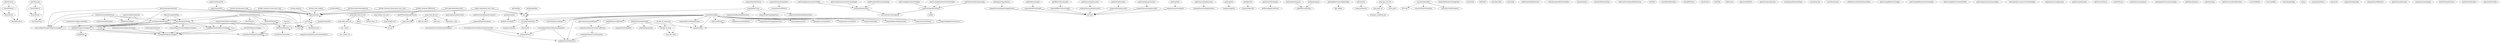 /* Created by mdot for Matlab */
digraph m2html {
  draw2DLens -> draw2DSurface;
  draw2DMirror -> draw2DLens;
  draw3DLens -> draw3DSurface;
  draw3DMirror -> draw3DLens;
  addObjectToAODObjectCatalogue -> addObjectToAODObjectCatalogue;
  addObjectToAODObjectCatalogue -> isValidAODObjectCatalogue;
  clearAODObjectCatalogue -> createNewAODObjectCatalogue;
  clearAODObjectCatalogue -> isValidAODObjectCatalogue;
  createNewAODObjectCatalogue -> createNewAODObjectCatalogue;
  extractObjectFromAODObjectCatalogue -> isValidAODObjectCatalogue;
  getAllAODObjectCatalogues -> createNewAODObjectCatalogue;
  getAllAODObjectCatalogues -> getAllFiles;
  getAllAODObjectCatalogues -> isValidAODObjectCatalogue;
  getAllFiles -> getAllFiles;
  mergeTwoAODObjectCatalogues -> addObjectToAODObjectCatalogue;
  mergeTwoAODObjectCatalogues -> createNewAODObjectCatalogue;
  mergeTwoAODObjectCatalogues -> isValidAODObjectCatalogue;
  objectDataInputDialog -> coatingDataInputDialog;
  objectDataInputDialog -> glassDataInputDialog;
  removeObjectFromAODObjectCatalogue -> isValidAODObjectCatalogue;
  AODChildWindow -> AODChildWindow;
  AODChildWindow -> AODParentWindow;
  btnOkCallback -> extractObjectFromAODObjectCatalogue;
  btnOkCallback -> Ray;
  AODParentWindow -> AODParentWindow;
  AODParentWindow -> resetParentParameters;
  InitializeMenuAndToolbarItems -> addObjectToAODObjectCatalogue;
  InitializeMenuAndToolbarItems -> createNewAODObjectCatalogue;
  InitializeMenuAndToolbarItems -> AODChildWindow;
  InitializeMenuAndToolbarItems -> Glass;
  InitializeMenuAndToolbarItems -> coatingDataInputDialog;
  InitializeMenuAndToolbarItems -> aboutWindow;
  InitializeMenuAndToolbarItems -> glassDataInputDialog;
  InitializeSurfaceEditorPanel -> extractObjectFromAODObjectCatalogue;
  InitializeSurfaceEditorPanel -> resetSurfaceEditorPanel;
  InitializeSurfaceEditorPanel -> coatingDataInputDialog;
  InitializeSurfaceEditorPanel -> glassDataInputDialog;
  InitializeSurfaceEditorPanel -> isValidGeneralInput;
  InitializeSystemConfigurationPanel -> isValidAODObjectCatalogue;
  computeFastSemidiameters -> computeNormOfMatrix;
  getCurrentOpticalSystem -> extractObjectFromAODObjectCatalogue;
  getCurrentOpticalSystem -> Coating;
  getCurrentOpticalSystem -> Glass;
  getCurrentOpticalSystem -> OpticalSystem;
  openFromZemaxFile -> importZemaxFile;
  openSavedOpticalSystem -> getAllAODObjectCatalogues;
  openSavedOpticalSystem -> isValidGeneralInput;
  resetSystemConfigurationPanel -> getAllAODObjectCatalogues;
  validateOpticalSystem -> isValidAODObjectCatalogue;
  Coating -> Coating;
  getReflectionCoefficients -> computeMultilayerFresnelsCoefficients;
  getTransmissionCoefficients -> computeMultilayerFresnelsCoefficients;
  plotCoatingDiattenuationVsAngle -> computeDiattenuation;
  plotCoatingDiattenuationVsWavelength -> computeDiattenuation;
  plotCoatingRetardanceVsAngle -> computeProperRetardance;
  plotCoatingRetardanceVsWavelength -> computeProperRetardance;
  Glass -> Glass;
  getAbbeNumber -> getRefractiveIndex;
  OpticalSystem -> OpticalSystem;
  OpticalSystem -> Surface;
  computeRayPathMatrix -> multipleRayTracer;
  displaySurfaceData -> Glass;
  getAngularMagnification -> computeParaxialAngularMagnification;
  getBackFocalLength -> computeBackFocalLength;
  getCheifRay -> Ray;
  getEffectiveFocalLength -> computeEffectiveFocalLength;
  getEntrancePupilDiameter -> computeEntrancePupilDiameter;
  getEntrancePupilLocation -> computeEntrancePupilLocation;
  getExitPupilLocation -> computeExitPupilLocation;
  getImageNA -> computeImageNA;
  getMariginalRay -> Ray;
  getObjectNA -> computeObjectNA;
  getParaxialImageLocation -> computeParaxialImageLocation;
  getPrimaryWavelength -> getWavelengthUnitFactor;
  getStopIndex -> computeSystemStopIndex;
  multipleRayTracer -> computeInitialRayBundleDirections;
  multipleRayTracer -> computeInitialRayBundlePositions;
  multipleRayTracer -> computePupilSamplingPoints;
  multipleRayTracer -> Ray;
  plot2DLayout -> draw2DLens;
  plot2DLayout -> draw2DMirror;
  plot2DLayout -> draw2DSurface;
  plot3DLayout -> draw3DLens;
  plot3DLayout -> draw3DMirror;
  plot3DLayout -> draw3DSurface;
  plotFFTPointSpreadFunction -> prop_fraun_fft;
  plotFootprintDiagram -> globalToLocalPosition;
  plotPupilPolarizationEllipseMap -> plot_ellipse;
  plotSpotDiagram -> globalToLocalPosition;
  plotWavefrontAtExitPupil -> plotPupilApodization;
  plotWavefrontAtExitPupil -> zernike_fit_irreg;
  plotWavefrontAtExitPupil -> compute3dDot;
  plotWavefrontAtExitPupil -> computeWavefrontRMS;
  plotWavefrontDiattenuationMap -> computeDiattenuation;
  plotWavefrontRetardanceMap -> computeProperRetardance;
  tracePolarizedRay -> getReflectionCoefficients;
  tracePolarizedRay -> getTransmissionCoefficients;
  tracePolarizedRay -> getRefractiveIndex;
  tracePolarizedRay -> RayTraceResult;
  tracePolarizedRay -> compute3dDot;
  tracePolarizedRay -> multiplySliced3DMatrices;
  tracePolarizedRay -> computeAccumulatedPhase;
  tracePolarizedRay -> computePhasePropagationFactors;
  tracePolarizedRay -> convertJVToPolVector;
  tracePolarizedRay -> convertJonesMatrixToPolarizationMatrix;
  tracePolarizedRay -> normalizeJonesVector;
  tracePolarizedRay -> computeAngleBetweenVectors;
  tracePolarizedRay -> globalToLocalCoordinate;
  tracePolarizedRay -> computeIntersectionPoint;
  tracePolarizedRay -> computePathLength;
  tracePolarizedRay -> computeReflectedRayDirection;
  tracePolarizedRay -> computeRefractedRayDirection;
  tracePolarizedRay -> computeSurfaceNormal;
  tracePolarizedRay -> localToGlobalCoordinate;
  RayTraceResult -> RayTraceResult;
  getIntensity -> computeIntensity;
  getPolarizationEllipseParameters -> computeEllipseParameters;
  Ray -> Ray;
  Ray -> convertJVToPolVector;
  Surface -> Coating;
  Surface -> Glass;
  Surface -> Surface;
  Surface -> TiltAndDecenter;
  TiltAndDecenter -> computeCoordinateTransformationMatrix;
  coatingDataInputDialog -> addObjectToAODObjectCatalogue;
  coatingDataInputDialog -> extractObjectFromAODObjectCatalogue;
  coatingDataInputDialog -> getAllAODObjectCatalogues;
  coatingDataInputDialog -> removeObjectFromAODObjectCatalogue;
  coatingDataInputDialog -> Coating;
  prop_farfield_vect -> czt_2d;
  prop_farfield_vect_test -> prop_farfield_vect;
  prop_fraun_fft -> czt_2d;
  prop_fraun_fft_test -> prop_fraun_fft;
  prop_fraun_fft_test -> field_2D_aniso;
  prop_fraun_fft_test -> grid_new;
  prop_fraun_fft_test -> supergauss_amp;
  prop_field_abcd_2d -> curv_radius;
  prop_field_abcd_2d -> czt_2d;
  prop_field_abcd_2d_test -> ABCD;
  prop_field_abcd_2d_test -> prop_field_abcd_2d;
  prop_field_abcd_2d_test -> thresh_diam_1d;
  prop_bpm_2d -> boundary_condition_2d;
  prop_bpm_2d_test -> prop_bpm_2d;
  prop_bpm_2d_test -> matrix_plot;
  zernike_fit_irreg -> zern_fun_irreg;
  zernike_fit_irreg_test -> zern_fun_irreg;
  zernike_fit_irreg_test -> zernike_fit_irreg;
  curv_radius -> curv_radius_1d;
  StartUp -> AODParentWindow;
  glassDataInputDialog -> addObjectToAODObjectCatalogue;
  glassDataInputDialog -> extractObjectFromAODObjectCatalogue;
  glassDataInputDialog -> getAllAODObjectCatalogues;
  glassDataInputDialog -> removeObjectFromAODObjectCatalogue;
  glassDataInputDialog -> Glass;
  importZemaxFile -> Glass;
  importZemaxFile -> OpticalSystem;
  directionSP -> compute3dCross;
  traceMeridionalRay -> QUTrace;
  traceMeridionalRay -> convertPDToQUParameter;
  traceMeridionalRay -> convertQUToPDParameter;
  computeBackFocalLength -> yniTrace;
  computeEffectiveFocalLength -> yniTrace;
  computeEntrancePupilLocation -> yniTrace;
  computeExitPupilLocation -> yniTrace;
  computeParaxialAngularMagnification -> yniTrace;
  computeParaxialImageLocation -> yniTrace;
  computeSystemStopIndex -> yniTrace;
  computeDiattenuation -> extractNoneUnityDiagonal;
  computeEllipseParameters -> convertJonesVectorToPolarizationEllipse;
  computeMultilayerFresnelsCoefficients -> computeMultilayerTransfermatrix;
  computeMultilayerTransfermatrix -> multiplySliced3DMatrices;
  computeProperRetardance -> extractNoneUnityDiagonal;
  computeProperRetardance -> poldec;
  convertJVToPolVector -> changeCoordinate;
  convertJVToPolVector -> directionSP;
  convertJonesMatrixToPolarizationMatrix -> compute3dCross;
  convertJonesMatrixToPolarizationMatrix -> multiplySliced3DMatrices;
  convertJonesVectorToPolarizationVectorNew -> compute3dCross;
  convertJonesVectorToPolarizationVectorNew -> multiplySliced3DMatrices;
  computeAngleBetweenVectors -> compute3dDot;
  computeRefractedRayDirection -> compute3dDot;
  Bundle_Oriented_Diffraction -> OpticalSystem;
  Bundle_Oriented_Diffraction -> plotFFTPointSpreadFunction;
  Bundle_Oriented_Polarization_Ray_Trace -> OpticalSystem;
  Bundle_Oriented_Scalar_Ray_Trace -> OpticalSystem;
  Coating_Analysis -> OpticalSystem;
  Single_Polarization_Ray_Trace -> OpticalSystem;
  Single_Polarization_Ray_Trace -> getPolarizationEllipseParameters;
  Single_Polarization_Ray_Trace -> Ray;
  System_Data_Display -> OpticalSystem;
  System_Diattenuation_Map -> OpticalSystem;
  TestVectorizedCodeSingleLens -> OpticalSystem;
  testLongitudinalAberration -> OpticalSystem;
  testLongitudinalAberration -> plotLongitudinalAberration;

  computeInitialRayBundleDirections [URL="AODParentDir/Analysis_Module/Scalar_Ray_Trace_Analysis/computeInitialRayBundleDirections.html"];
  computeInitialRayBundlePositions [URL="AODParentDir/Analysis_Module/Scalar_Ray_Trace_Analysis/computeInitialRayBundlePositions.html"];
  computePupilSamplingPoints [URL="AODParentDir/Analysis_Module/Scalar_Ray_Trace_Analysis/computePupilSamplingPoints.html"];
  draw2DLens [URL="AODParentDir/Analysis_Module/System_Layout/system_2D_layout_v3.0/draw2DLens.html"];
  draw2DMirror [URL="AODParentDir/Analysis_Module/System_Layout/system_2D_layout_v3.0/draw2DMirror.html"];
  draw2DSurface [URL="AODParentDir/Analysis_Module/System_Layout/system_2D_layout_v3.0/draw2DSurface.html"];
  draw3DLens [URL="AODParentDir/Analysis_Module/System_Layout/system_3D_layout_v2.0/draw3DLens.html"];
  draw3DMirror [URL="AODParentDir/Analysis_Module/System_Layout/system_3D_layout_v2.0/draw3DMirror.html"];
  draw3DSurface [URL="AODParentDir/Analysis_Module/System_Layout/system_3D_layout_v2.0/draw3DSurface.html"];
  addObjectToAODObjectCatalogue [URL="AODParentDir/Catalogue_Module/addObjectToAODObjectCatalogue.html"];
  clearAODObjectCatalogue [URL="AODParentDir/Catalogue_Module/clearAODObjectCatalogue.html"];
  createNewAODObjectCatalogue [URL="AODParentDir/Catalogue_Module/createNewAODObjectCatalogue.html"];
  extractObjectFromAODObjectCatalogue [URL="AODParentDir/Catalogue_Module/extractObjectFromAODObjectCatalogue.html"];
  getAllAODObjectCatalogues [URL="AODParentDir/Catalogue_Module/getAllAODObjectCatalogues.html"];
  getAllFiles [URL="AODParentDir/Catalogue_Module/getAllFiles.html"];
  isValidAODObjectCatalogue [URL="AODParentDir/Catalogue_Module/isValidAODObjectCatalogue.html"];
  mergeTwoAODObjectCatalogues [URL="AODParentDir/Catalogue_Module/mergeTwoAODObjectCatalogues.html"];
  objectDataInputDialog [URL="AODParentDir/Catalogue_Module/objectDataInputDialog.html"];
  removeObjectFromAODObjectCatalogue [URL="AODParentDir/Catalogue_Module/removeObjectFromAODObjectCatalogue.html"];
  AODChildWindow [URL="AODParentDir/Class_Definition/@AODChildWindow/AODChildWindow.html"];
  BuildChildWindowSettingPanel [URL="AODParentDir/Class_Definition/@AODChildWindow/BuildChildWindowSettingPanel.html"];
  btnOkCallback [URL="AODParentDir/Class_Definition/@AODChildWindow/btnOkCallback.html"];
  closeChild [URL="AODParentDir/Class_Definition/@AODChildWindow/closeChild.html"];
  hideChild [URL="AODParentDir/Class_Definition/@AODChildWindow/hideChild.html"];
  selectMainTab [URL="AODParentDir/Class_Definition/@AODChildWindow/selectMainTab.html"];
  showChild [URL="AODParentDir/Class_Definition/@AODChildWindow/showChild.html"];
  AODParentWindow [URL="AODParentDir/Class_Definition/@AODParentWindow/AODParentWindow.html"];
  AddToOpenedWindowsList [URL="AODParentDir/Class_Definition/@AODParentWindow/AddToOpenedWindowsList.html"];
  InitializeMenuAndToolbarItems [URL="AODParentDir/Class_Definition/@AODParentWindow/InitializeMenuAndToolbarItems.html"];
  InitializeOpenedWindowsPanel [URL="AODParentDir/Class_Definition/@AODParentWindow/InitializeOpenedWindowsPanel.html"];
  InitializePanels [URL="AODParentDir/Class_Definition/@AODParentWindow/InitializePanels.html"];
  InitializeSurfaceEditorPanel [URL="AODParentDir/Class_Definition/@AODParentWindow/InitializeSurfaceEditorPanel.html"];
  InitializeSystemConfigurationPanel [URL="AODParentDir/Class_Definition/@AODParentWindow/InitializeSystemConfigurationPanel.html"];
  InitializeWelcomePanel [URL="AODParentDir/Class_Definition/@AODParentWindow/InitializeWelcomePanel.html"];
  RemoveFromOpenedWindowsList [URL="AODParentDir/Class_Definition/@AODParentWindow/RemoveFromOpenedWindowsList.html"];
  addChild [URL="AODParentDir/Class_Definition/@AODParentWindow/addChild.html"];
  closeAllChildWindows [URL="AODParentDir/Class_Definition/@AODParentWindow/closeAllChildWindows.html"];
  closeAllWindows [URL="AODParentDir/Class_Definition/@AODParentWindow/closeAllWindows.html"];
  closeChild [URL="AODParentDir/Class_Definition/@AODParentWindow/closeChild.html"];
  closeParent [URL="AODParentDir/Class_Definition/@AODParentWindow/closeParent.html"];
  computeFastSemidiameters [URL="AODParentDir/Class_Definition/@AODParentWindow/computeFastSemidiameters.html"];
  findChild [URL="AODParentDir/Class_Definition/@AODParentWindow/findChild.html"];
  getCurrentOpticalSystem [URL="AODParentDir/Class_Definition/@AODParentWindow/getCurrentOpticalSystem.html"];
  hideChild [URL="AODParentDir/Class_Definition/@AODParentWindow/hideChild.html"];
  hideParent [URL="AODParentDir/Class_Definition/@AODParentWindow/hideParent.html"];
  openFromMATFile [URL="AODParentDir/Class_Definition/@AODParentWindow/openFromMATFile.html"];
  openFromZemaxFile [URL="AODParentDir/Class_Definition/@AODParentWindow/openFromZemaxFile.html"];
  openNewOpticalSystem [URL="AODParentDir/Class_Definition/@AODParentWindow/openNewOpticalSystem.html"];
  openSavedOpticalSystem [URL="AODParentDir/Class_Definition/@AODParentWindow/openSavedOpticalSystem.html"];
  resetOpenedWindowsPanel [URL="AODParentDir/Class_Definition/@AODParentWindow/resetOpenedWindowsPanel.html"];
  resetParentParameters [URL="AODParentDir/Class_Definition/@AODParentWindow/resetParentParameters.html"];
  resetSurfaceEditorPanel [URL="AODParentDir/Class_Definition/@AODParentWindow/resetSurfaceEditorPanel.html"];
  resetSystemConfigurationPanel [URL="AODParentDir/Class_Definition/@AODParentWindow/resetSystemConfigurationPanel.html"];
  saveMySystem [URL="AODParentDir/Class_Definition/@AODParentWindow/saveMySystem.html"];
  saveMySystemAs [URL="AODParentDir/Class_Definition/@AODParentWindow/saveMySystemAs.html"];
  selectMainTab [URL="AODParentDir/Class_Definition/@AODParentWindow/selectMainTab.html"];
  showChild [URL="AODParentDir/Class_Definition/@AODParentWindow/showChild.html"];
  validateOpticalSystem [URL="AODParentDir/Class_Definition/@AODParentWindow/validateOpticalSystem.html"];
  Coating [URL="AODParentDir/Class_Definition/@Coating/Coating.html"];
  getReflectionCoefficients [URL="AODParentDir/Class_Definition/@Coating/getReflectionCoefficients.html"];
  getRefractiveIndexThicknessTable [URL="AODParentDir/Class_Definition/@Coating/getRefractiveIndexThicknessTable.html"];
  getTransmissionCoefficients [URL="AODParentDir/Class_Definition/@Coating/getTransmissionCoefficients.html"];
  plotCoatingDiattenuationVsAngle [URL="AODParentDir/Class_Definition/@Coating/plotCoatingDiattenuationVsAngle.html"];
  plotCoatingDiattenuationVsWavelength [URL="AODParentDir/Class_Definition/@Coating/plotCoatingDiattenuationVsWavelength.html"];
  plotCoatingReflectionVsAngle [URL="AODParentDir/Class_Definition/@Coating/plotCoatingReflectionVsAngle.html"];
  plotCoatingReflectionVsWavelength [URL="AODParentDir/Class_Definition/@Coating/plotCoatingReflectionVsWavelength.html"];
  plotCoatingRefractiveIndexProfile [URL="AODParentDir/Class_Definition/@Coating/plotCoatingRefractiveIndexProfile.html"];
  plotCoatingRetardanceVsAngle [URL="AODParentDir/Class_Definition/@Coating/plotCoatingRetardanceVsAngle.html"];
  plotCoatingRetardanceVsWavelength [URL="AODParentDir/Class_Definition/@Coating/plotCoatingRetardanceVsWavelength.html"];
  plotCoatingTransmissionVsAngle [URL="AODParentDir/Class_Definition/@Coating/plotCoatingTransmissionVsAngle.html"];
  plotCoatingTransmissionVsWavelength [URL="AODParentDir/Class_Definition/@Coating/plotCoatingTransmissionVsWavelength.html"];
  Glass [URL="AODParentDir/Class_Definition/@Glass/Glass.html"];
  getAbbeNumber [URL="AODParentDir/Class_Definition/@Glass/getAbbeNumber.html"];
  getRefractiveIndex [URL="AODParentDir/Class_Definition/@Glass/getRefractiveIndex.html"];
  OpticalSystem [URL="AODParentDir/Class_Definition/@OpticalSystem/OpticalSystem.html"];
  computeRayPathMatrix [URL="AODParentDir/Class_Definition/@OpticalSystem/computeRayPathMatrix.html"];
  displaySurfaceData [URL="AODParentDir/Class_Definition/@OpticalSystem/displaySurfaceData.html"];
  displaySystemConfiguration [URL="AODParentDir/Class_Definition/@OpticalSystem/displaySystemConfiguration.html"];
  getAngularMagnification [URL="AODParentDir/Class_Definition/@OpticalSystem/getAngularMagnification.html"];
  getBackFocalLength [URL="AODParentDir/Class_Definition/@OpticalSystem/getBackFocalLength.html"];
  getCheifRay [URL="AODParentDir/Class_Definition/@OpticalSystem/getCheifRay.html"];
  getEffectiveFocalLength [URL="AODParentDir/Class_Definition/@OpticalSystem/getEffectiveFocalLength.html"];
  getEntrancePupilDiameter [URL="AODParentDir/Class_Definition/@OpticalSystem/getEntrancePupilDiameter.html"];
  getEntrancePupilLocation [URL="AODParentDir/Class_Definition/@OpticalSystem/getEntrancePupilLocation.html"];
  getExitPupilDiameter [URL="AODParentDir/Class_Definition/@OpticalSystem/getExitPupilDiameter.html"];
  getExitPupilLocation [URL="AODParentDir/Class_Definition/@OpticalSystem/getExitPupilLocation.html"];
  getImageNA [URL="AODParentDir/Class_Definition/@OpticalSystem/getImageNA.html"];
  getLensUnitFactor [URL="AODParentDir/Class_Definition/@OpticalSystem/getLensUnitFactor.html"];
  getMariginalRay [URL="AODParentDir/Class_Definition/@OpticalSystem/getMariginalRay.html"];
  getObjectNA [URL="AODParentDir/Class_Definition/@OpticalSystem/getObjectNA.html"];
  getParaxialImageLocation [URL="AODParentDir/Class_Definition/@OpticalSystem/getParaxialImageLocation.html"];
  getPrimaryWavelength [URL="AODParentDir/Class_Definition/@OpticalSystem/getPrimaryWavelength.html"];
  getStopIndex [URL="AODParentDir/Class_Definition/@OpticalSystem/getStopIndex.html"];
  getTotalTrack [URL="AODParentDir/Class_Definition/@OpticalSystem/getTotalTrack.html"];
  getWavelengthUnitFactor [URL="AODParentDir/Class_Definition/@OpticalSystem/getWavelengthUnitFactor.html"];
  multipleRayTracer [URL="AODParentDir/Class_Definition/@OpticalSystem/multipleRayTracer.html"];
  performParaxialAnalysis [URL="AODParentDir/Class_Definition/@OpticalSystem/performParaxialAnalysis.html"];
  plot2DLayout [URL="AODParentDir/Class_Definition/@OpticalSystem/plot2DLayout.html"];
  plot3DLayout [URL="AODParentDir/Class_Definition/@OpticalSystem/plot3DLayout.html"];
  plotAmplitudeTransmissionMap [URL="AODParentDir/Class_Definition/@OpticalSystem/plotAmplitudeTransmissionMap.html"];
  plotDelanoDiagram [URL="AODParentDir/Class_Definition/@OpticalSystem/plotDelanoDiagram.html"];
  plotFFTPointSpreadFunction [URL="AODParentDir/Class_Definition/@OpticalSystem/plotFFTPointSpreadFunction.html"];
  plotFootprintDiagram [URL="AODParentDir/Class_Definition/@OpticalSystem/plotFootprintDiagram.html"];
  plotPhaseMap [URL="AODParentDir/Class_Definition/@OpticalSystem/plotPhaseMap.html"];
  plotPupilApodization [URL="AODParentDir/Class_Definition/@OpticalSystem/plotPupilApodization.html"];
  plotPupilPolarizationEllipseMap [URL="AODParentDir/Class_Definition/@OpticalSystem/plotPupilPolarizationEllipseMap.html"];
  plotSpotDiagram [URL="AODParentDir/Class_Definition/@OpticalSystem/plotSpotDiagram.html"];
  plotTransverseRayAberration [URL="AODParentDir/Class_Definition/@OpticalSystem/plotTransverseRayAberration.html"];
  plotWavefrontAtExitPupil [URL="AODParentDir/Class_Definition/@OpticalSystem/plotWavefrontAtExitPupil.html"];
  plotWavefrontDiattenuationMap [URL="AODParentDir/Class_Definition/@OpticalSystem/plotWavefrontDiattenuationMap.html"];
  plotWavefrontRetardanceMap [URL="AODParentDir/Class_Definition/@OpticalSystem/plotWavefrontRetardanceMap.html"];
  saveToMATFile [URL="AODParentDir/Class_Definition/@OpticalSystem/saveToMATFile.html"];
  traceCheifRay [URL="AODParentDir/Class_Definition/@OpticalSystem/traceCheifRay.html"];
  traceMariginalRay [URL="AODParentDir/Class_Definition/@OpticalSystem/traceMariginalRay.html"];
  tracePolarizedRay [URL="AODParentDir/Class_Definition/@OpticalSystem/tracePolarizedRay.html"];
  RayTraceResult [URL="AODParentDir/Class_Definition/@RayTraceResult/RayTraceResult.html"];
  getIntensity [URL="AODParentDir/Class_Definition/@RayTraceResult/getIntensity.html"];
  getPolarizationEllipseParameters [URL="AODParentDir/Class_Definition/@RayTraceResult/getPolarizationEllipseParameters.html"];
  Ray [URL="AODParentDir/Class_Definition/@Ray/Ray.html"];
  Surface [URL="AODParentDir/Class_Definition/@Surface/Surface.html"];
  TiltAndDecenter [URL="AODParentDir/Class_Definition/@Surface/TiltAndDecenter.html"];
  coatingDataInputDialog [URL="AODParentDir/Coating_Catalogue_Module/coatingDataInputDialog.html"];
  optsys [URL="AODParentDir/Command_Window_Functions/optsys.html"];
  ABCD [URL="AODParentDir/Diffraction_Module/Existing_Propagators/ABCD.html"];
  prop_farfield_vect [URL="AODParentDir/Diffraction_Module/Existing_Propagators/Debye_Vectorial_Far_Field/prop_farfield_vect.html"];
  prop_farfield_vect_test [URL="AODParentDir/Diffraction_Module/Existing_Propagators/Debye_Vectorial_Far_Field/prop_farfield_vect_test.html"];
  prop_fraun_fft [URL="AODParentDir/Diffraction_Module/Existing_Propagators/Fraunhofer_Scalar/prop_fraun_fft.html"];
  prop_fraun_fft_test [URL="AODParentDir/Diffraction_Module/Existing_Propagators/Fraunhofer_Scalar/prop_fraun_fft_test.html"];
  prop_field_abcd_2d [URL="AODParentDir/Diffraction_Module/Existing_Propagators/Fresnel_Paraxial/prop_field_abcd_2d.html"];
  prop_field_abcd_2d_test [URL="AODParentDir/Diffraction_Module/Existing_Propagators/Fresnel_Paraxial/prop_field_abcd_2d_test.html"];
  prop_bpm_2d [URL="AODParentDir/Diffraction_Module/Existing_Propagators/Split_Z_Beam_Propagation/prop_bpm_2d.html"];
  prop_bpm_2d_test [URL="AODParentDir/Diffraction_Module/Existing_Propagators/Split_Z_Beam_Propagation/prop_bpm_2d_test.html"];
  zern_fun_irreg [URL="AODParentDir/Diffraction_Module/Existing_Propagators/Zernike_Expansion/zern_fun_irreg.html"];
  zernike_fit_irreg [URL="AODParentDir/Diffraction_Module/Existing_Propagators/Zernike_Expansion/zernike_fit_irreg.html"];
  zernike_fit_irreg_test [URL="AODParentDir/Diffraction_Module/Existing_Propagators/Zernike_Expansion/zernike_fit_irreg_test.html"];
  boundary_condition_2d [URL="AODParentDir/Diffraction_Module/Existing_Propagators/boundary_condition_2d.html"];
  curv_radius [URL="AODParentDir/Diffraction_Module/Existing_Propagators/curv_radius.html"];
  curv_radius_1d [URL="AODParentDir/Diffraction_Module/Existing_Propagators/curv_radius_1d.html"];
  czt_2d [URL="AODParentDir/Diffraction_Module/Existing_Propagators/czt_2d.html"];
  field_2D_aniso [URL="AODParentDir/Diffraction_Module/Existing_Propagators/field_2D_aniso.html"];
  grid_new [URL="AODParentDir/Diffraction_Module/Existing_Propagators/grid_new.html"];
  matrix_plot [URL="AODParentDir/Diffraction_Module/Existing_Propagators/matrix_plot.html"];
  supergauss_amp [URL="AODParentDir/Diffraction_Module/Existing_Propagators/supergauss_amp.html"];
  thresh_diam_1d [URL="AODParentDir/Diffraction_Module/Existing_Propagators/thresh_diam_1d.html"];
  aboutWindow [URL="AODParentDir/Documentation_Module/aboutWindow.html"];
  StartUp [URL="AODParentDir/GUI_Start_Up/StartUp.html"];
  glassDataInputDialog [URL="AODParentDir/Glass_Catalogue_Module/glassDataInputDialog.html"];
  importZemaxFile [URL="AODParentDir/Import_Export_Module/importZemaxFile.html"];
  changeCoordinate [URL="AODParentDir/Mathematical_Functions/changeCoordinate.html"];
  compute3dCross [URL="AODParentDir/Mathematical_Functions/compute3dCross.html"];
  compute3dDot [URL="AODParentDir/Mathematical_Functions/compute3dDot.html"];
  computeCoordinateTransformationMatrix [URL="AODParentDir/Mathematical_Functions/computeCoordinateTransformationMatrix.html"];
  computeNormOfMatrix [URL="AODParentDir/Mathematical_Functions/computeNormOfMatrix.html"];
  computeWavefrontRMS [URL="AODParentDir/Mathematical_Functions/computeWavefrontRMS.html"];
  directionSP [URL="AODParentDir/Mathematical_Functions/directionSP.html"];
  extractNoneUnityDiagonal [URL="AODParentDir/Mathematical_Functions/extractNoneUnityDiagonal.html"];
  multiplySliced3DMatrices [URL="AODParentDir/Mathematical_Functions/multiplySliced3DMatrices.html"];
  normalize2DMatrix [URL="AODParentDir/Mathematical_Functions/normalize2DMatrix.html"];
  plotCircle [URL="AODParentDir/Mathematical_Functions/plotCircle.html"];
  plot_ellipse [URL="AODParentDir/Mathematical_Functions/plot_ellipse.html"];
  poldec [URL="AODParentDir/Mathematical_Functions/poldec.html"];
  QUTrace [URL="AODParentDir/Meridional_Optics_Module/QUTrace.html"];
  convertPDToQUParameter [URL="AODParentDir/Meridional_Optics_Module/convertPDToQUParameter.html"];
  convertQUToPDParameter [URL="AODParentDir/Meridional_Optics_Module/convertQUToPDParameter.html"];
  traceMeridionalRay [URL="AODParentDir/Meridional_Optics_Module/traceMeridionalRay.html"];
  computeBackFocalLength [URL="AODParentDir/Paraxial_Optics_Module/computeBackFocalLength.html"];
  computeEffectiveFocalLength [URL="AODParentDir/Paraxial_Optics_Module/computeEffectiveFocalLength.html"];
  computeEntrancePupilDiameter [URL="AODParentDir/Paraxial_Optics_Module/computeEntrancePupilDiameter.html"];
  computeEntrancePupilLocation [URL="AODParentDir/Paraxial_Optics_Module/computeEntrancePupilLocation.html"];
  computeExitPupilLocation [URL="AODParentDir/Paraxial_Optics_Module/computeExitPupilLocation.html"];
  computeImageNA [URL="AODParentDir/Paraxial_Optics_Module/computeImageNA.html"];
  computeObjectNA [URL="AODParentDir/Paraxial_Optics_Module/computeObjectNA.html"];
  computeParaxialAngularMagnification [URL="AODParentDir/Paraxial_Optics_Module/computeParaxialAngularMagnification.html"];
  computeParaxialImageLocation [URL="AODParentDir/Paraxial_Optics_Module/computeParaxialImageLocation.html"];
  computeSystemStopIndex [URL="AODParentDir/Paraxial_Optics_Module/computeSystemStopIndex.html"];
  yniTrace [URL="AODParentDir/Paraxial_Optics_Module/yniTrace.html"];
  computeAccumulatedPhase [URL="AODParentDir/Polarization_Ray_Tracing_Module/computeAccumulatedPhase.html"];
  computeDiattenuation [URL="AODParentDir/Polarization_Ray_Tracing_Module/computeDiattenuation.html"];
  computeEllipseParameters [URL="AODParentDir/Polarization_Ray_Tracing_Module/computeEllipseParameters.html"];
  computeExitRayAngle [URL="AODParentDir/Polarization_Ray_Tracing_Module/computeExitRayAngle.html"];
  computeIntensity [URL="AODParentDir/Polarization_Ray_Tracing_Module/computeIntensity.html"];
  computeMultilayerFresnelsCoefficients [URL="AODParentDir/Polarization_Ray_Tracing_Module/computeMultilayerFresnelsCoefficients.html"];
  computeMultilayerTransfermatrix [URL="AODParentDir/Polarization_Ray_Tracing_Module/computeMultilayerTransfermatrix.html"];
  computePhaseDifference [URL="AODParentDir/Polarization_Ray_Tracing_Module/computePhaseDifference.html"];
  computePhasePropagationFactors [URL="AODParentDir/Polarization_Ray_Tracing_Module/computePhasePropagationFactors.html"];
  computeProperRetardance [URL="AODParentDir/Polarization_Ray_Tracing_Module/computeProperRetardance.html"];
  convertJVToPolVector [URL="AODParentDir/Polarization_Ray_Tracing_Module/convertJVToPolVector.html"];
  convertJonesMatrixToPolarizationMatrix [URL="AODParentDir/Polarization_Ray_Tracing_Module/convertJonesMatrixToPolarizationMatrix.html"];
  convertJonesVectorToPolarizationEllipse [URL="AODParentDir/Polarization_Ray_Tracing_Module/convertJonesVectorToPolarizationEllipse.html"];
  convertJonesVectorToPolarizationVectorNew [URL="AODParentDir/Polarization_Ray_Tracing_Module/convertJonesVectorToPolarizationVectorNew.html"];
  normalizeJonesVector [URL="AODParentDir/Polarization_Ray_Tracing_Module/normalizeJonesVector.html"];
  computeAngleBetweenVectors [URL="AODParentDir/Scalar_Ray_Tracing_Module/computeAngleBetweenVectors.html"];
  globalToLocalCoordinate [URL="AODParentDir/Scalar_Ray_Tracing_Module/globalToLocalCoordinate.html"];
  globalToLocalDirection [URL="AODParentDir/Scalar_Ray_Tracing_Module/globalToLocalDirection.html"];
  globalToLocalPosition [URL="AODParentDir/Scalar_Ray_Tracing_Module/globalToLocalPosition.html"];
  computeIncidenceAngle [URL="AODParentDir/Scalar_Ray_Tracing_Module/homo_trace/computeIncidenceAngle.html"];
  computeIntersectionPoint [URL="AODParentDir/Scalar_Ray_Tracing_Module/homo_trace/computeIntersectionPoint.html"];
  computePathLength [URL="AODParentDir/Scalar_Ray_Tracing_Module/homo_trace/computePathLength.html"];
  computeReflectedRayDirection [URL="AODParentDir/Scalar_Ray_Tracing_Module/homo_trace/computeReflectedRayDirection.html"];
  computeRefractedRayDirection [URL="AODParentDir/Scalar_Ray_Tracing_Module/homo_trace/computeRefractedRayDirection.html"];
  computeSurfaceNormal [URL="AODParentDir/Scalar_Ray_Tracing_Module/homo_trace/computeSurfaceNormal.html"];
  localToGlobalCoordinate [URL="AODParentDir/Scalar_Ray_Tracing_Module/localToGlobalCoordinate.html"];
  localToGlobalDirection [URL="AODParentDir/Scalar_Ray_Tracing_Module/localToGlobalDirection.html"];
  localToGlobalPosition [URL="AODParentDir/Scalar_Ray_Tracing_Module/localToGlobalPosition.html"];
  Bundle_Oriented_Diffraction [URL="AODParentDir/Test_Scripts/Bundle_Oriented_Diffraction.html"];
  Bundle_Oriented_Polarization_Ray_Trace [URL="AODParentDir/Test_Scripts/Bundle_Oriented_Polarization_Ray_Trace.html"];
  Bundle_Oriented_Scalar_Ray_Trace [URL="AODParentDir/Test_Scripts/Bundle_Oriented_Scalar_Ray_Trace.html"];
  Coating_Analysis [URL="AODParentDir/Test_Scripts/Coating_Analysis.html"];
  Single_Polarization_Ray_Trace [URL="AODParentDir/Test_Scripts/Single_Polarization_Ray_Trace.html"];
  System_Data_Display [URL="AODParentDir/Test_Scripts/System_Data_Display.html"];
  System_Diattenuation_Map [URL="AODParentDir/Test_Scripts/System_Diattenuation_Map.html"];
  TestVectorizedCodeSingleLens [URL="AODParentDir/Test_Scripts/TestVectorizedCodeSingleLens.html"];
  plotLongitudinalAberration [URL="AODParentDir/Toolbox_Extensions/plotLongitudinalAberration.html"];
  testLongitudinalAberration [URL="AODParentDir/Toolbox_Extensions/testLongitudinalAberration.html"];
  generateNewScript [URL="AODParentDir/Unclassified_Tools_Module/Matlab_M_Script_Generator/generateNewScript.html"];
  isValidGeneralInput [URL="AODParentDir/Unclassified_Tools_Module/System_Validation/isValidGeneralInput.html"];
}